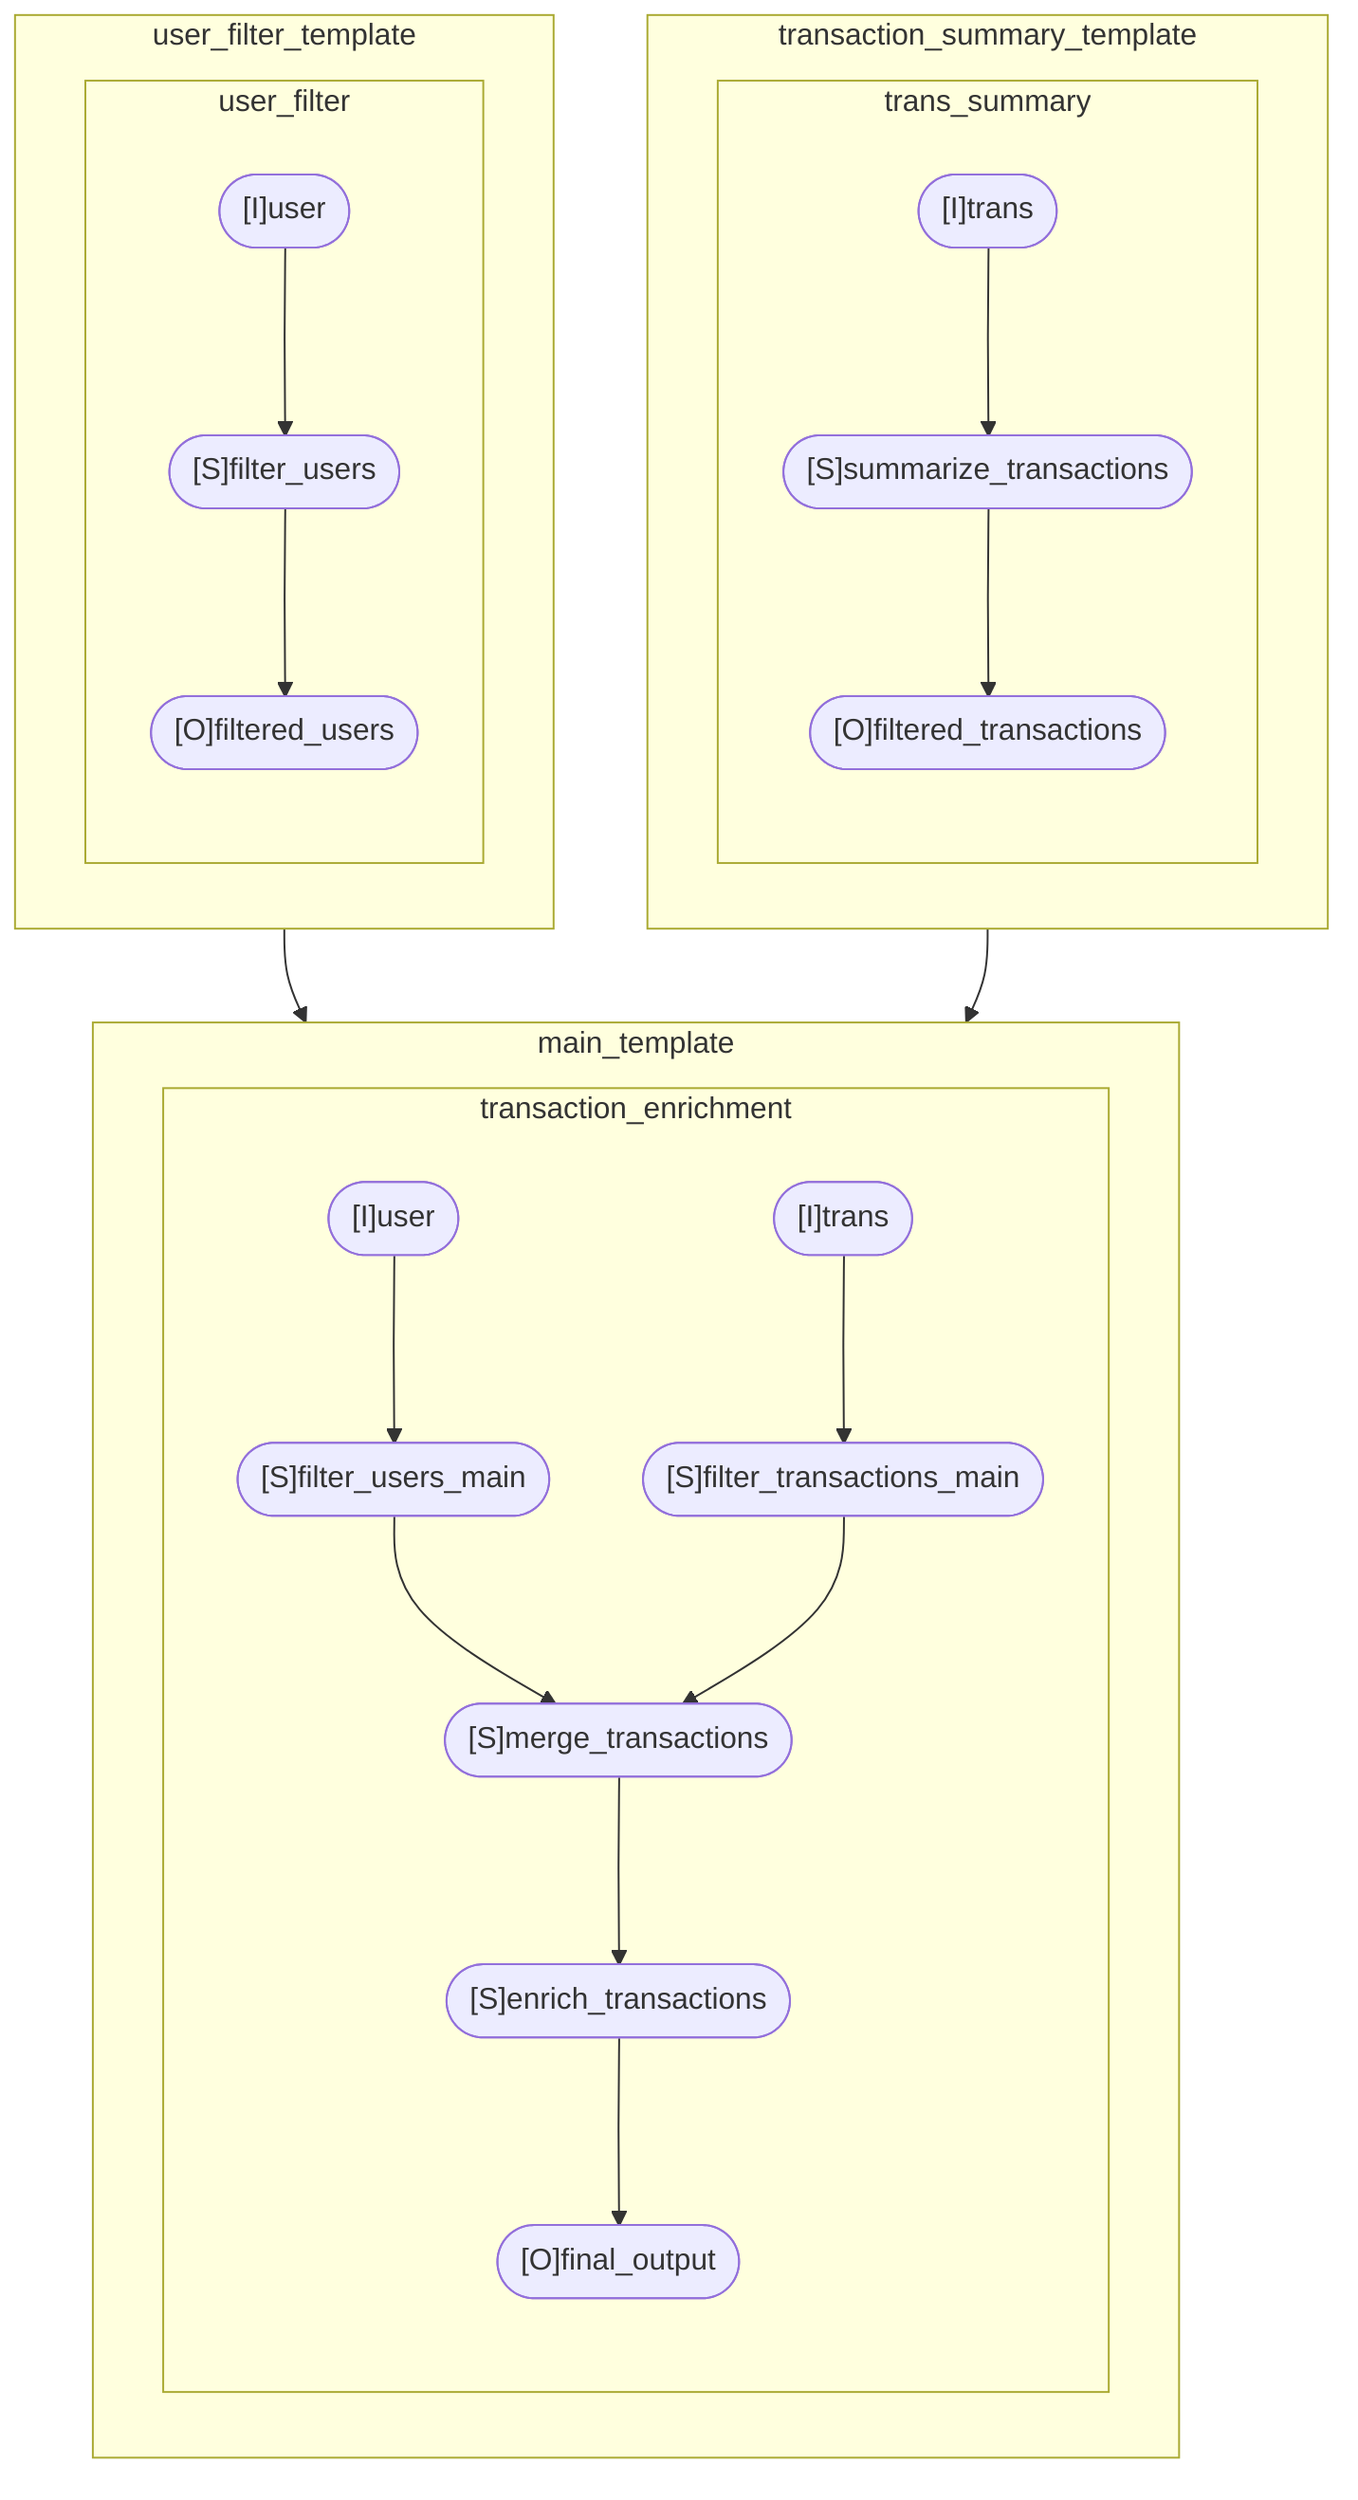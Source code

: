 graph TB
%% Nodes
%% Template: user_filter_template
subgraph T_user_filter_template ["user_filter_template"]
  %% Process: user_filter
  subgraph P_user_filter ["user_filter"]
    I_user_filter_template__user(["[I]user"])
    S_user_filter_template__filter_users(["[S]filter_users"])
    O_user_filter_template__filtered_users(["[O]filtered_users"])
    I_user_filter_template__user --> S_user_filter_template__filter_users
    S_user_filter_template__filter_users --> O_user_filter_template__filtered_users
  end
end
%% Template: transaction_summary_template
subgraph T_transaction_summary_template ["transaction_summary_template"]
  %% Process: trans_summary
  subgraph P_trans_summary ["trans_summary"]
    I_transaction_summary_template__trans(["[I]trans"])
    S_transaction_summary_template__summarize_transactions(["[S]summarize_transactions"])
    O_transaction_summary_template__filtered_transactions(["[O]filtered_transactions"])
    I_transaction_summary_template__trans --> S_transaction_summary_template__summarize_transactions
    S_transaction_summary_template__summarize_transactions --> O_transaction_summary_template__filtered_transactions
  end
end
%% Template: main_template
subgraph T_main_template ["main_template"]
  %% Process: transaction_enrichment
  subgraph P_transaction_enrichment ["transaction_enrichment"]
    I_main_template__user(["[I]user"])
    I_main_template__trans(["[I]trans"])
    S_main_template__filter_users_main(["[S]filter_users_main"])
    S_main_template__filter_transactions_main(["[S]filter_transactions_main"])
    S_main_template__merge_transactions(["[S]merge_transactions"])
    S_main_template__enrich_transactions(["[S]enrich_transactions"])
    O_main_template__final_output(["[O]final_output"])
    I_main_template__user --> S_main_template__filter_users_main
    I_main_template__trans --> S_main_template__filter_transactions_main
    S_main_template__filter_users_main --> S_main_template__merge_transactions
    S_main_template__filter_transactions_main --> S_main_template__merge_transactions
    S_main_template__merge_transactions --> S_main_template__enrich_transactions
    S_main_template__enrich_transactions --> O_main_template__final_output
  end
end
%% Template Dependencies
T_user_filter_template --> T_main_template
T_transaction_summary_template --> T_main_template